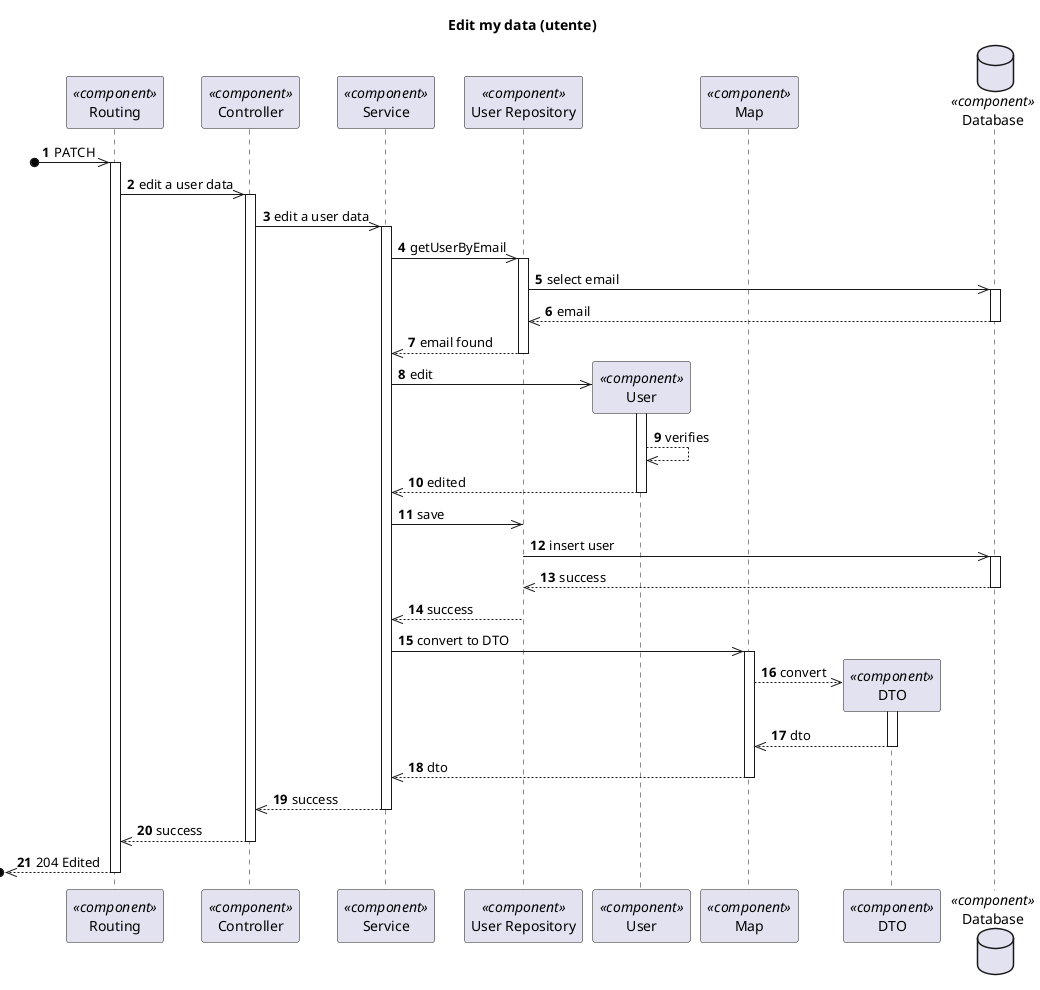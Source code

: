@startuml Process View - Level 3

autonumber
skinparam packageStyle rect

title Edit my data (utente)

participant "Routing" as routing <<component>>
participant "Controller" as controller <<component>>
participant "Service" as service <<component>>
participant "User Repository" as userrepo <<component>>
participant "User" as user <<component>>
participant "Map" as map <<component>>
participant "DTO" as dto <<component>>
database "Database" as db <<component>>

?o->> routing : PATCH
activate routing
routing ->> controller : edit a user data

activate controller
controller ->> service : edit a user data

activate service
service ->> userrepo : getUserByEmail

activate userrepo
userrepo ->> db : select email
activate db
db -->> userrepo : email
deactivate db

userrepo -->> service : email found
deactivate userrepo


service ->> user** : edit
activate user

user -->> user: verifies

user -->> service : edited
deactivate user

service ->> userrepo : save
userrepo ->> db : insert user
activate db
db -->> userrepo : success
deactivate db

userrepo -->> service : success
deactivate userrepo

service ->> map : convert to DTO
activate map

map -->> dto** : convert
activate dto

dto -->> map : dto
deactivate dto

map -->> service : dto
deactivate map

service -->> controller : success
deactivate service

controller -->> routing : success
deactivate controller

?o<<-- routing : 204 Edited
deactivate routing

@enduml
